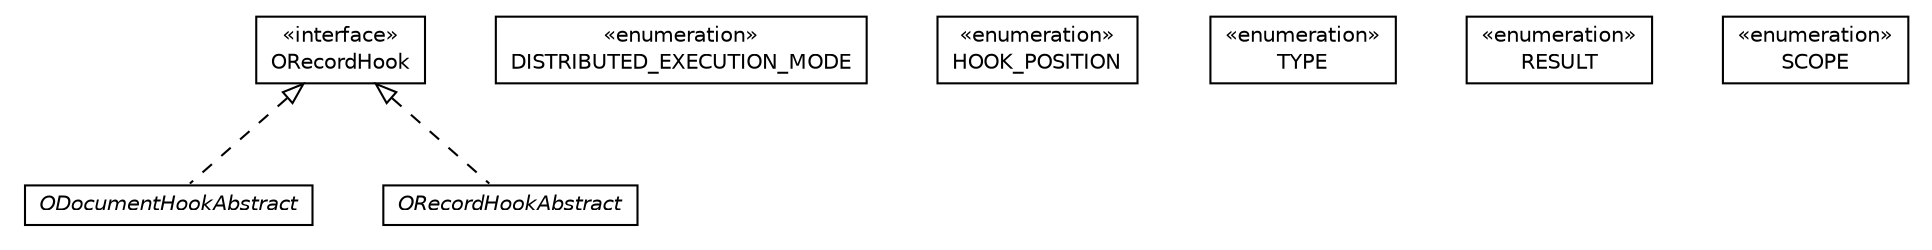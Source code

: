 #!/usr/local/bin/dot
#
# Class diagram 
# Generated by UMLGraph version R5_6-24-gf6e263 (http://www.umlgraph.org/)
#

digraph G {
	edge [fontname="Helvetica",fontsize=10,labelfontname="Helvetica",labelfontsize=10];
	node [fontname="Helvetica",fontsize=10,shape=plaintext];
	nodesep=0.25;
	ranksep=0.5;
	// com.orientechnologies.orient.core.hook.ODocumentHookAbstract
	c146594 [label=<<table title="com.orientechnologies.orient.core.hook.ODocumentHookAbstract" border="0" cellborder="1" cellspacing="0" cellpadding="2" port="p" href="./ODocumentHookAbstract.html">
		<tr><td><table border="0" cellspacing="0" cellpadding="1">
<tr><td align="center" balign="center"><font face="Helvetica-Oblique"> ODocumentHookAbstract </font></td></tr>
		</table></td></tr>
		</table>>, URL="./ODocumentHookAbstract.html", fontname="Helvetica", fontcolor="black", fontsize=10.0];
	// com.orientechnologies.orient.core.hook.ORecordHook
	c146595 [label=<<table title="com.orientechnologies.orient.core.hook.ORecordHook" border="0" cellborder="1" cellspacing="0" cellpadding="2" port="p" href="./ORecordHook.html">
		<tr><td><table border="0" cellspacing="0" cellpadding="1">
<tr><td align="center" balign="center"> &#171;interface&#187; </td></tr>
<tr><td align="center" balign="center"> ORecordHook </td></tr>
		</table></td></tr>
		</table>>, URL="./ORecordHook.html", fontname="Helvetica", fontcolor="black", fontsize=10.0];
	// com.orientechnologies.orient.core.hook.ORecordHook.DISTRIBUTED_EXECUTION_MODE
	c146596 [label=<<table title="com.orientechnologies.orient.core.hook.ORecordHook.DISTRIBUTED_EXECUTION_MODE" border="0" cellborder="1" cellspacing="0" cellpadding="2" port="p" href="./ORecordHook.DISTRIBUTED_EXECUTION_MODE.html">
		<tr><td><table border="0" cellspacing="0" cellpadding="1">
<tr><td align="center" balign="center"> &#171;enumeration&#187; </td></tr>
<tr><td align="center" balign="center"> DISTRIBUTED_EXECUTION_MODE </td></tr>
		</table></td></tr>
		</table>>, URL="./ORecordHook.DISTRIBUTED_EXECUTION_MODE.html", fontname="Helvetica", fontcolor="black", fontsize=10.0];
	// com.orientechnologies.orient.core.hook.ORecordHook.HOOK_POSITION
	c146597 [label=<<table title="com.orientechnologies.orient.core.hook.ORecordHook.HOOK_POSITION" border="0" cellborder="1" cellspacing="0" cellpadding="2" port="p" href="./ORecordHook.HOOK_POSITION.html">
		<tr><td><table border="0" cellspacing="0" cellpadding="1">
<tr><td align="center" balign="center"> &#171;enumeration&#187; </td></tr>
<tr><td align="center" balign="center"> HOOK_POSITION </td></tr>
		</table></td></tr>
		</table>>, URL="./ORecordHook.HOOK_POSITION.html", fontname="Helvetica", fontcolor="black", fontsize=10.0];
	// com.orientechnologies.orient.core.hook.ORecordHook.TYPE
	c146598 [label=<<table title="com.orientechnologies.orient.core.hook.ORecordHook.TYPE" border="0" cellborder="1" cellspacing="0" cellpadding="2" port="p" href="./ORecordHook.TYPE.html">
		<tr><td><table border="0" cellspacing="0" cellpadding="1">
<tr><td align="center" balign="center"> &#171;enumeration&#187; </td></tr>
<tr><td align="center" balign="center"> TYPE </td></tr>
		</table></td></tr>
		</table>>, URL="./ORecordHook.TYPE.html", fontname="Helvetica", fontcolor="black", fontsize=10.0];
	// com.orientechnologies.orient.core.hook.ORecordHook.RESULT
	c146599 [label=<<table title="com.orientechnologies.orient.core.hook.ORecordHook.RESULT" border="0" cellborder="1" cellspacing="0" cellpadding="2" port="p" href="./ORecordHook.RESULT.html">
		<tr><td><table border="0" cellspacing="0" cellpadding="1">
<tr><td align="center" balign="center"> &#171;enumeration&#187; </td></tr>
<tr><td align="center" balign="center"> RESULT </td></tr>
		</table></td></tr>
		</table>>, URL="./ORecordHook.RESULT.html", fontname="Helvetica", fontcolor="black", fontsize=10.0];
	// com.orientechnologies.orient.core.hook.ORecordHook.SCOPE
	c146600 [label=<<table title="com.orientechnologies.orient.core.hook.ORecordHook.SCOPE" border="0" cellborder="1" cellspacing="0" cellpadding="2" port="p" href="./ORecordHook.SCOPE.html">
		<tr><td><table border="0" cellspacing="0" cellpadding="1">
<tr><td align="center" balign="center"> &#171;enumeration&#187; </td></tr>
<tr><td align="center" balign="center"> SCOPE </td></tr>
		</table></td></tr>
		</table>>, URL="./ORecordHook.SCOPE.html", fontname="Helvetica", fontcolor="black", fontsize=10.0];
	// com.orientechnologies.orient.core.hook.ORecordHookAbstract
	c146601 [label=<<table title="com.orientechnologies.orient.core.hook.ORecordHookAbstract" border="0" cellborder="1" cellspacing="0" cellpadding="2" port="p" href="./ORecordHookAbstract.html">
		<tr><td><table border="0" cellspacing="0" cellpadding="1">
<tr><td align="center" balign="center"><font face="Helvetica-Oblique"> ORecordHookAbstract </font></td></tr>
		</table></td></tr>
		</table>>, URL="./ORecordHookAbstract.html", fontname="Helvetica", fontcolor="black", fontsize=10.0];
	//com.orientechnologies.orient.core.hook.ODocumentHookAbstract implements com.orientechnologies.orient.core.hook.ORecordHook
	c146595:p -> c146594:p [dir=back,arrowtail=empty,style=dashed];
	//com.orientechnologies.orient.core.hook.ORecordHookAbstract implements com.orientechnologies.orient.core.hook.ORecordHook
	c146595:p -> c146601:p [dir=back,arrowtail=empty,style=dashed];
}

